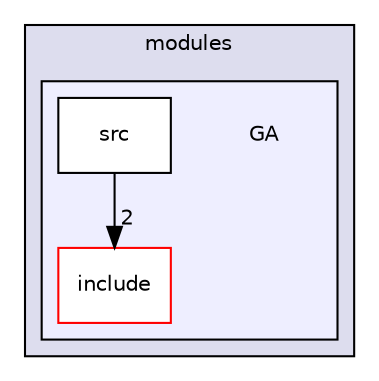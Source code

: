 digraph "NANA/modules/GA" {
  compound=true
  node [ fontsize="10", fontname="Helvetica"];
  edge [ labelfontsize="10", labelfontname="Helvetica"];
  subgraph clusterdir_6b55659ead8ae8e939b199224b5f3833 {
    graph [ bgcolor="#ddddee", pencolor="black", label="modules" fontname="Helvetica", fontsize="10", URL="dir_6b55659ead8ae8e939b199224b5f3833.html"]
  subgraph clusterdir_59adbde5762d97ad75527641e5709f5d {
    graph [ bgcolor="#eeeeff", pencolor="black", label="" URL="dir_59adbde5762d97ad75527641e5709f5d.html"];
    dir_59adbde5762d97ad75527641e5709f5d [shape=plaintext label="GA"];
  dir_eee36098850f0dea61ca0103caf017e2 [shape=box label="include" fillcolor="white" style="filled" color="red" URL="dir_eee36098850f0dea61ca0103caf017e2.html"];
  dir_bfbfa4704f04e15011c671f8d0703f07 [shape=box label="src" fillcolor="white" style="filled" URL="dir_bfbfa4704f04e15011c671f8d0703f07.html"];
  }
  }
  dir_bfbfa4704f04e15011c671f8d0703f07->dir_eee36098850f0dea61ca0103caf017e2 [headlabel="2", labeldistance=1.5 headhref="dir_000017_000015.html"];
}
